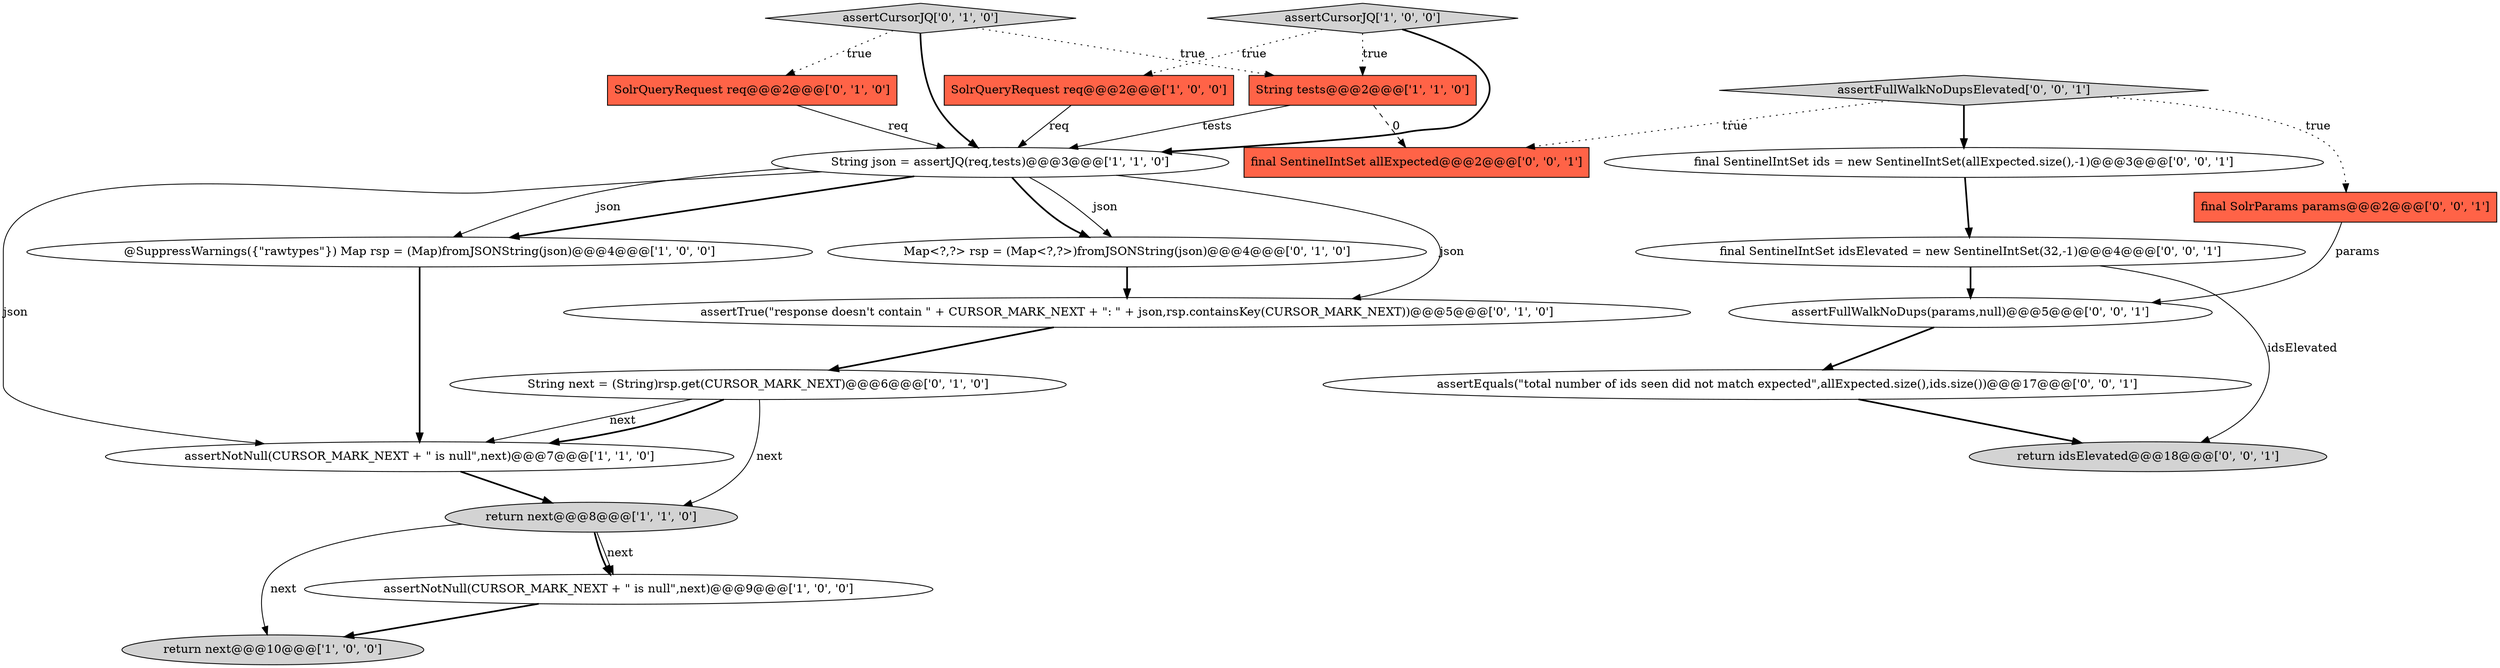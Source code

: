 digraph {
10 [style = filled, label = "String next = (String)rsp.get(CURSOR_MARK_NEXT)@@@6@@@['0', '1', '0']", fillcolor = white, shape = ellipse image = "AAA0AAABBB2BBB"];
21 [style = filled, label = "assertEquals(\"total number of ids seen did not match expected\",allExpected.size(),ids.size())@@@17@@@['0', '0', '1']", fillcolor = white, shape = ellipse image = "AAA0AAABBB3BBB"];
19 [style = filled, label = "assertFullWalkNoDupsElevated['0', '0', '1']", fillcolor = lightgray, shape = diamond image = "AAA0AAABBB3BBB"];
0 [style = filled, label = "assertCursorJQ['1', '0', '0']", fillcolor = lightgray, shape = diamond image = "AAA0AAABBB1BBB"];
5 [style = filled, label = "SolrQueryRequest req@@@2@@@['1', '0', '0']", fillcolor = tomato, shape = box image = "AAA0AAABBB1BBB"];
9 [style = filled, label = "SolrQueryRequest req@@@2@@@['0', '1', '0']", fillcolor = tomato, shape = box image = "AAA0AAABBB2BBB"];
11 [style = filled, label = "Map<?,?> rsp = (Map<?,?>)fromJSONString(json)@@@4@@@['0', '1', '0']", fillcolor = white, shape = ellipse image = "AAA0AAABBB2BBB"];
4 [style = filled, label = "String json = assertJQ(req,tests)@@@3@@@['1', '1', '0']", fillcolor = white, shape = ellipse image = "AAA0AAABBB1BBB"];
6 [style = filled, label = "String tests@@@2@@@['1', '1', '0']", fillcolor = tomato, shape = box image = "AAA0AAABBB1BBB"];
7 [style = filled, label = "assertNotNull(CURSOR_MARK_NEXT + \" is null\",next)@@@7@@@['1', '1', '0']", fillcolor = white, shape = ellipse image = "AAA0AAABBB1BBB"];
18 [style = filled, label = "final SentinelIntSet idsElevated = new SentinelIntSet(32,-1)@@@4@@@['0', '0', '1']", fillcolor = white, shape = ellipse image = "AAA0AAABBB3BBB"];
20 [style = filled, label = "final SentinelIntSet allExpected@@@2@@@['0', '0', '1']", fillcolor = tomato, shape = box image = "AAA0AAABBB3BBB"];
1 [style = filled, label = "@SuppressWarnings({\"rawtypes\"}) Map rsp = (Map)fromJSONString(json)@@@4@@@['1', '0', '0']", fillcolor = white, shape = ellipse image = "AAA0AAABBB1BBB"];
8 [style = filled, label = "return next@@@10@@@['1', '0', '0']", fillcolor = lightgray, shape = ellipse image = "AAA0AAABBB1BBB"];
12 [style = filled, label = "assertCursorJQ['0', '1', '0']", fillcolor = lightgray, shape = diamond image = "AAA0AAABBB2BBB"];
17 [style = filled, label = "final SentinelIntSet ids = new SentinelIntSet(allExpected.size(),-1)@@@3@@@['0', '0', '1']", fillcolor = white, shape = ellipse image = "AAA0AAABBB3BBB"];
13 [style = filled, label = "assertTrue(\"response doesn't contain \" + CURSOR_MARK_NEXT + \": \" + json,rsp.containsKey(CURSOR_MARK_NEXT))@@@5@@@['0', '1', '0']", fillcolor = white, shape = ellipse image = "AAA0AAABBB2BBB"];
2 [style = filled, label = "return next@@@8@@@['1', '1', '0']", fillcolor = lightgray, shape = ellipse image = "AAA0AAABBB1BBB"];
15 [style = filled, label = "assertFullWalkNoDups(params,null)@@@5@@@['0', '0', '1']", fillcolor = white, shape = ellipse image = "AAA0AAABBB3BBB"];
16 [style = filled, label = "final SolrParams params@@@2@@@['0', '0', '1']", fillcolor = tomato, shape = box image = "AAA0AAABBB3BBB"];
3 [style = filled, label = "assertNotNull(CURSOR_MARK_NEXT + \" is null\",next)@@@9@@@['1', '0', '0']", fillcolor = white, shape = ellipse image = "AAA0AAABBB1BBB"];
14 [style = filled, label = "return idsElevated@@@18@@@['0', '0', '1']", fillcolor = lightgray, shape = ellipse image = "AAA0AAABBB3BBB"];
21->14 [style = bold, label=""];
0->6 [style = dotted, label="true"];
0->4 [style = bold, label=""];
6->20 [style = dashed, label="0"];
17->18 [style = bold, label=""];
9->4 [style = solid, label="req"];
4->11 [style = bold, label=""];
12->4 [style = bold, label=""];
16->15 [style = solid, label="params"];
2->3 [style = solid, label="next"];
10->7 [style = solid, label="next"];
18->14 [style = solid, label="idsElevated"];
15->21 [style = bold, label=""];
4->7 [style = solid, label="json"];
2->8 [style = solid, label="next"];
4->1 [style = bold, label=""];
4->11 [style = solid, label="json"];
19->20 [style = dotted, label="true"];
2->3 [style = bold, label=""];
0->5 [style = dotted, label="true"];
10->2 [style = solid, label="next"];
4->1 [style = solid, label="json"];
10->7 [style = bold, label=""];
19->16 [style = dotted, label="true"];
12->9 [style = dotted, label="true"];
19->17 [style = bold, label=""];
18->15 [style = bold, label=""];
5->4 [style = solid, label="req"];
4->13 [style = solid, label="json"];
3->8 [style = bold, label=""];
11->13 [style = bold, label=""];
1->7 [style = bold, label=""];
12->6 [style = dotted, label="true"];
13->10 [style = bold, label=""];
6->4 [style = solid, label="tests"];
7->2 [style = bold, label=""];
}
